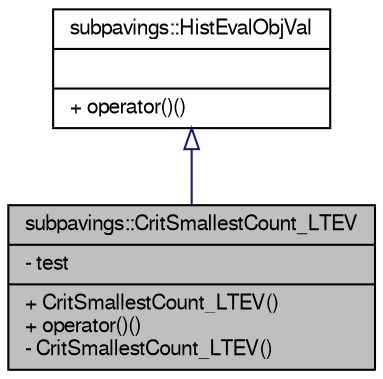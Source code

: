 digraph G
{
  edge [fontname="FreeSans",fontsize="10",labelfontname="FreeSans",labelfontsize="10"];
  node [fontname="FreeSans",fontsize="10",shape=record];
  Node1 [label="{subpavings::CritSmallestCount_LTEV\n|- test\l|+ CritSmallestCount_LTEV()\l+ operator()()\l- CritSmallestCount_LTEV()\l}",height=0.2,width=0.4,color="black", fillcolor="grey75", style="filled" fontcolor="black"];
  Node2 -> Node1 [dir="back",color="midnightblue",fontsize="10",style="solid",arrowtail="onormal"];
  Node2 [label="{subpavings::HistEvalObjVal\n||+ operator()()\l}",height=0.2,width=0.4,color="black", fillcolor="white", style="filled",URL="$classsubpavings_1_1HistEvalObjVal.shtml",tooltip="A Virtual class providing a way to stop histogram changes."];
}
